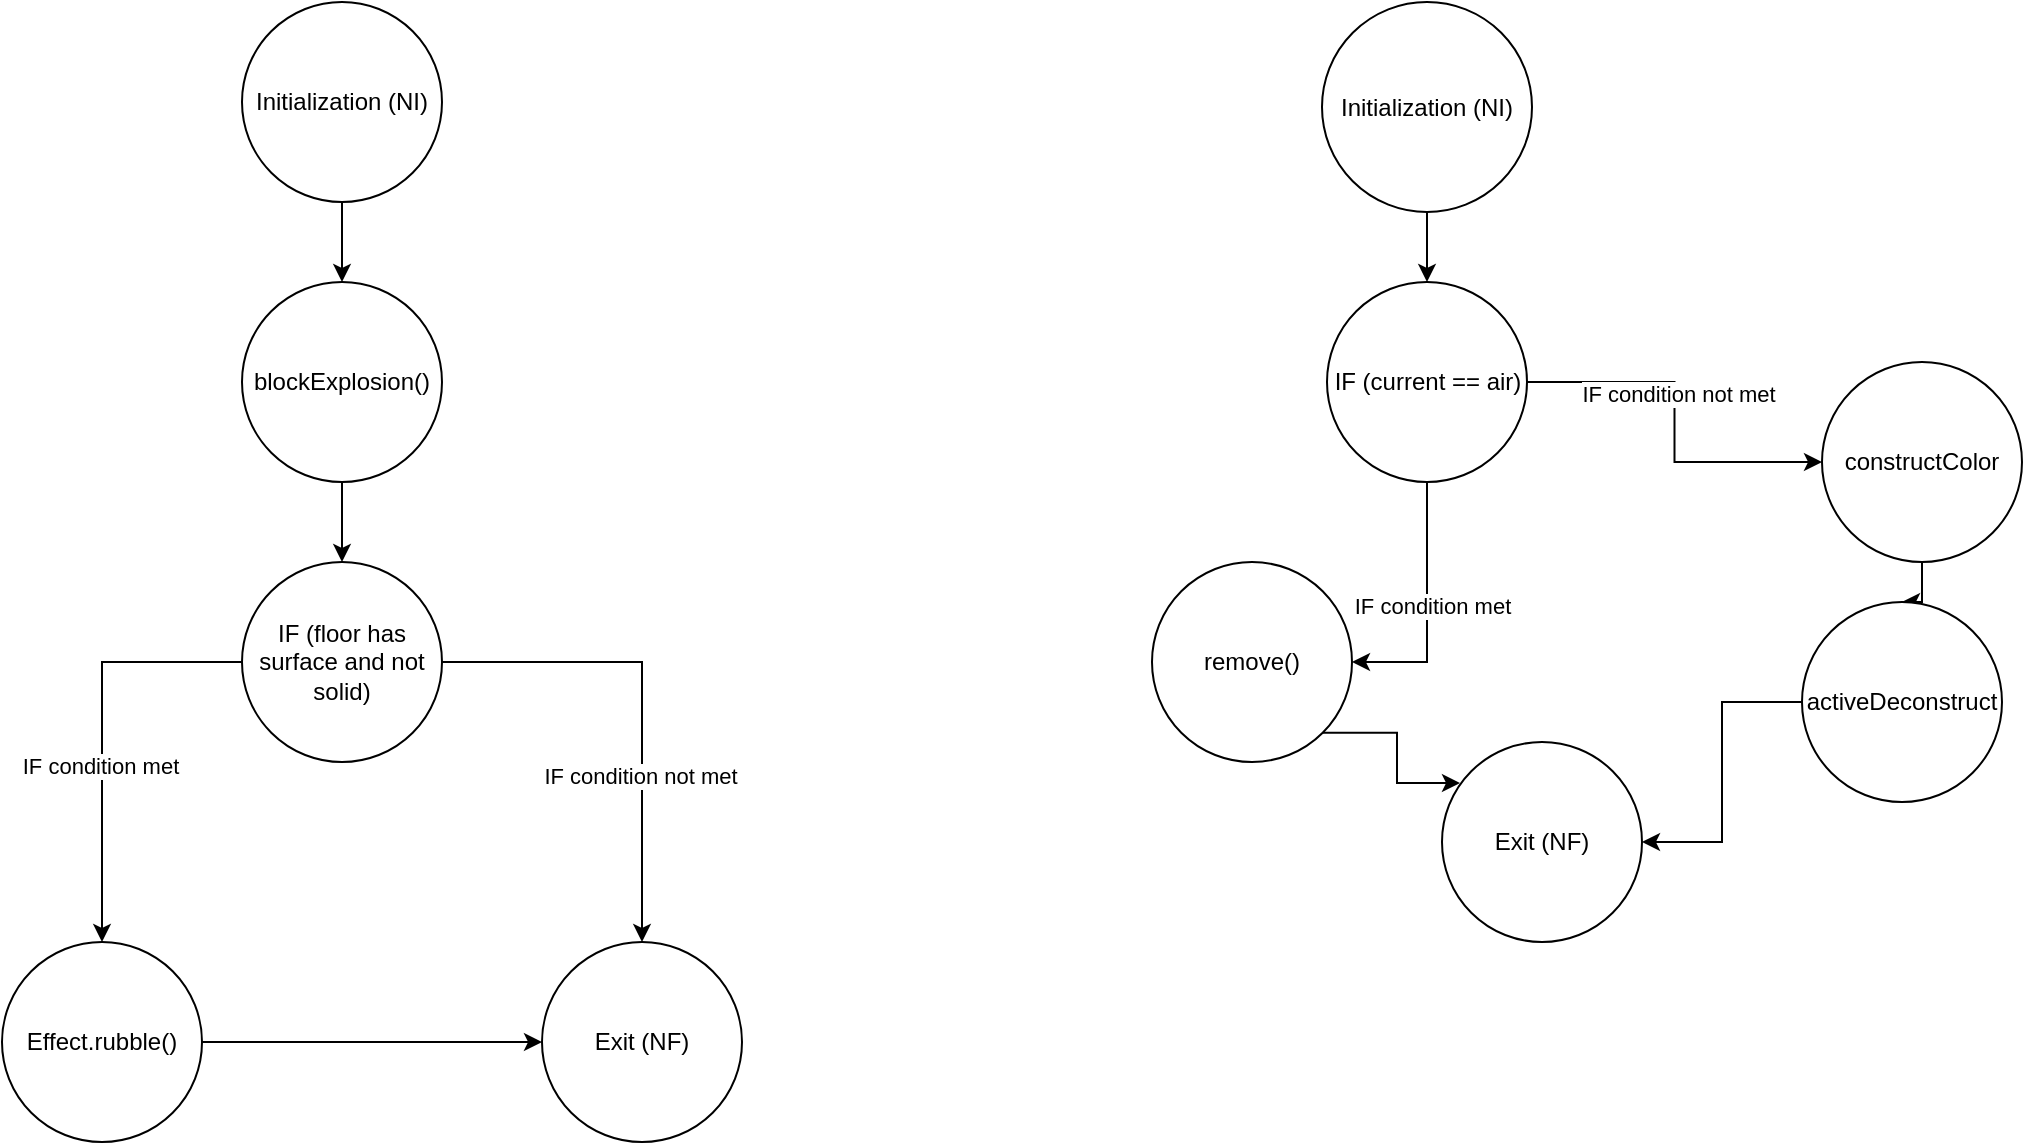 <mxfile version="21.1.2" type="google">
  <diagram name="Page-1" id="NZUghAeygN4xOzFgyzNi">
    <mxGraphModel grid="1" page="1" gridSize="10" guides="1" tooltips="1" connect="1" arrows="1" fold="1" pageScale="1" pageWidth="850" pageHeight="1100" math="0" shadow="0">
      <root>
        <mxCell id="0" />
        <mxCell id="1" parent="0" />
        <mxCell id="MWtYMCLdKbaBGjOGP5J6-3" value="" style="edgeStyle=orthogonalEdgeStyle;rounded=0;orthogonalLoop=1;jettySize=auto;html=1;" edge="1" parent="1" source="MWtYMCLdKbaBGjOGP5J6-1" target="MWtYMCLdKbaBGjOGP5J6-2">
          <mxGeometry relative="1" as="geometry" />
        </mxCell>
        <mxCell id="MWtYMCLdKbaBGjOGP5J6-1" value="Initialization (NI)" style="ellipse;whiteSpace=wrap;html=1;aspect=fixed;" vertex="1" parent="1">
          <mxGeometry x="-130" y="280" width="100" height="100" as="geometry" />
        </mxCell>
        <mxCell id="MWtYMCLdKbaBGjOGP5J6-17" style="edgeStyle=orthogonalEdgeStyle;rounded=0;orthogonalLoop=1;jettySize=auto;html=1;entryX=0.5;entryY=0;entryDx=0;entryDy=0;" edge="1" parent="1" source="MWtYMCLdKbaBGjOGP5J6-2" target="MWtYMCLdKbaBGjOGP5J6-5">
          <mxGeometry relative="1" as="geometry" />
        </mxCell>
        <mxCell id="MWtYMCLdKbaBGjOGP5J6-2" value="blockExplosion()" style="ellipse;whiteSpace=wrap;html=1;aspect=fixed;" vertex="1" parent="1">
          <mxGeometry x="-130" y="420" width="100" height="100" as="geometry" />
        </mxCell>
        <mxCell id="MWtYMCLdKbaBGjOGP5J6-10" value="" style="edgeStyle=orthogonalEdgeStyle;rounded=0;orthogonalLoop=1;jettySize=auto;html=1;" edge="1" parent="1" source="MWtYMCLdKbaBGjOGP5J6-5" target="MWtYMCLdKbaBGjOGP5J6-9">
          <mxGeometry relative="1" as="geometry" />
        </mxCell>
        <mxCell id="MWtYMCLdKbaBGjOGP5J6-31" value="IF condition met" style="edgeLabel;html=1;align=center;verticalAlign=middle;resizable=0;points=[];" connectable="0" vertex="1" parent="MWtYMCLdKbaBGjOGP5J6-10">
          <mxGeometry x="0.148" y="-1" relative="1" as="geometry">
            <mxPoint y="1" as="offset" />
          </mxGeometry>
        </mxCell>
        <mxCell id="MWtYMCLdKbaBGjOGP5J6-18" style="edgeStyle=orthogonalEdgeStyle;rounded=0;orthogonalLoop=1;jettySize=auto;html=1;entryX=0.5;entryY=0;entryDx=0;entryDy=0;" edge="1" parent="1" source="MWtYMCLdKbaBGjOGP5J6-5" target="MWtYMCLdKbaBGjOGP5J6-11">
          <mxGeometry relative="1" as="geometry" />
        </mxCell>
        <mxCell id="MWtYMCLdKbaBGjOGP5J6-32" value="IF condition not met" style="edgeLabel;html=1;align=center;verticalAlign=middle;resizable=0;points=[];" connectable="0" vertex="1" parent="MWtYMCLdKbaBGjOGP5J6-18">
          <mxGeometry x="0.304" y="-1" relative="1" as="geometry">
            <mxPoint as="offset" />
          </mxGeometry>
        </mxCell>
        <mxCell id="MWtYMCLdKbaBGjOGP5J6-5" value="IF (floor has surface and not solid)" style="ellipse;whiteSpace=wrap;html=1;aspect=fixed;" vertex="1" parent="1">
          <mxGeometry x="-130" y="560" width="100" height="100" as="geometry" />
        </mxCell>
        <mxCell id="MWtYMCLdKbaBGjOGP5J6-15" style="edgeStyle=orthogonalEdgeStyle;rounded=0;orthogonalLoop=1;jettySize=auto;html=1;entryX=0;entryY=0.5;entryDx=0;entryDy=0;" edge="1" parent="1" source="MWtYMCLdKbaBGjOGP5J6-9" target="MWtYMCLdKbaBGjOGP5J6-11">
          <mxGeometry relative="1" as="geometry" />
        </mxCell>
        <mxCell id="MWtYMCLdKbaBGjOGP5J6-9" value="Effect.rubble()" style="ellipse;whiteSpace=wrap;html=1;aspect=fixed;" vertex="1" parent="1">
          <mxGeometry x="-250" y="750" width="100" height="100" as="geometry" />
        </mxCell>
        <mxCell id="MWtYMCLdKbaBGjOGP5J6-11" value="Exit (NF)" style="ellipse;whiteSpace=wrap;html=1;aspect=fixed;" vertex="1" parent="1">
          <mxGeometry x="20" y="750" width="100" height="100" as="geometry" />
        </mxCell>
        <mxCell id="MWtYMCLdKbaBGjOGP5J6-26" style="edgeStyle=orthogonalEdgeStyle;rounded=0;orthogonalLoop=1;jettySize=auto;html=1;entryX=0.5;entryY=0;entryDx=0;entryDy=0;" edge="1" parent="1" source="MWtYMCLdKbaBGjOGP5J6-20" target="MWtYMCLdKbaBGjOGP5J6-21">
          <mxGeometry relative="1" as="geometry" />
        </mxCell>
        <mxCell id="MWtYMCLdKbaBGjOGP5J6-20" value="Initialization (NI)" style="ellipse;whiteSpace=wrap;html=1;aspect=fixed;" vertex="1" parent="1">
          <mxGeometry x="410" y="280" width="105" height="105" as="geometry" />
        </mxCell>
        <mxCell id="MWtYMCLdKbaBGjOGP5J6-27" style="edgeStyle=orthogonalEdgeStyle;rounded=0;orthogonalLoop=1;jettySize=auto;html=1;entryX=1;entryY=0.5;entryDx=0;entryDy=0;" edge="1" parent="1" source="MWtYMCLdKbaBGjOGP5J6-21" target="MWtYMCLdKbaBGjOGP5J6-22">
          <mxGeometry relative="1" as="geometry" />
        </mxCell>
        <mxCell id="MWtYMCLdKbaBGjOGP5J6-33" value="IF condition met" style="edgeLabel;html=1;align=center;verticalAlign=middle;resizable=0;points=[];" connectable="0" vertex="1" parent="MWtYMCLdKbaBGjOGP5J6-27">
          <mxGeometry x="-0.026" y="2" relative="1" as="geometry">
            <mxPoint as="offset" />
          </mxGeometry>
        </mxCell>
        <mxCell id="MWtYMCLdKbaBGjOGP5J6-43" style="edgeStyle=orthogonalEdgeStyle;rounded=0;orthogonalLoop=1;jettySize=auto;html=1;entryX=0;entryY=0.5;entryDx=0;entryDy=0;" edge="1" parent="1" source="MWtYMCLdKbaBGjOGP5J6-21" target="MWtYMCLdKbaBGjOGP5J6-28">
          <mxGeometry relative="1" as="geometry" />
        </mxCell>
        <mxCell id="MWtYMCLdKbaBGjOGP5J6-44" value="IF condition not met" style="edgeLabel;html=1;align=center;verticalAlign=middle;resizable=0;points=[];" connectable="0" vertex="1" parent="MWtYMCLdKbaBGjOGP5J6-43">
          <mxGeometry x="-0.166" y="1" relative="1" as="geometry">
            <mxPoint y="1" as="offset" />
          </mxGeometry>
        </mxCell>
        <mxCell id="MWtYMCLdKbaBGjOGP5J6-21" value="IF (current == air)" style="ellipse;whiteSpace=wrap;html=1;aspect=fixed;" vertex="1" parent="1">
          <mxGeometry x="412.5" y="420" width="100" height="100" as="geometry" />
        </mxCell>
        <mxCell id="MWtYMCLdKbaBGjOGP5J6-48" style="edgeStyle=orthogonalEdgeStyle;rounded=0;orthogonalLoop=1;jettySize=auto;html=1;exitX=1;exitY=1;exitDx=0;exitDy=0;entryX=0.09;entryY=0.205;entryDx=0;entryDy=0;entryPerimeter=0;" edge="1" parent="1" source="MWtYMCLdKbaBGjOGP5J6-22" target="MWtYMCLdKbaBGjOGP5J6-35">
          <mxGeometry relative="1" as="geometry" />
        </mxCell>
        <mxCell id="MWtYMCLdKbaBGjOGP5J6-22" value="remove()" style="ellipse;whiteSpace=wrap;html=1;aspect=fixed;" vertex="1" parent="1">
          <mxGeometry x="325" y="560" width="100" height="100" as="geometry" />
        </mxCell>
        <mxCell id="MWtYMCLdKbaBGjOGP5J6-39" style="edgeStyle=orthogonalEdgeStyle;rounded=0;orthogonalLoop=1;jettySize=auto;html=1;entryX=0.5;entryY=0;entryDx=0;entryDy=0;" edge="1" parent="1" source="MWtYMCLdKbaBGjOGP5J6-28" target="MWtYMCLdKbaBGjOGP5J6-38">
          <mxGeometry relative="1" as="geometry" />
        </mxCell>
        <mxCell id="MWtYMCLdKbaBGjOGP5J6-28" value="constructColor" style="ellipse;whiteSpace=wrap;html=1;aspect=fixed;" vertex="1" parent="1">
          <mxGeometry x="660" y="460" width="100" height="100" as="geometry" />
        </mxCell>
        <mxCell id="MWtYMCLdKbaBGjOGP5J6-35" value="Exit (NF)" style="ellipse;whiteSpace=wrap;html=1;aspect=fixed;" vertex="1" parent="1">
          <mxGeometry x="470" y="650" width="100" height="100" as="geometry" />
        </mxCell>
        <mxCell id="MWtYMCLdKbaBGjOGP5J6-47" style="edgeStyle=orthogonalEdgeStyle;rounded=0;orthogonalLoop=1;jettySize=auto;html=1;exitX=0;exitY=0.5;exitDx=0;exitDy=0;entryX=1;entryY=0.5;entryDx=0;entryDy=0;" edge="1" parent="1" source="MWtYMCLdKbaBGjOGP5J6-38" target="MWtYMCLdKbaBGjOGP5J6-35">
          <mxGeometry relative="1" as="geometry" />
        </mxCell>
        <mxCell id="MWtYMCLdKbaBGjOGP5J6-38" value="activeDeconstruct" style="ellipse;whiteSpace=wrap;html=1;aspect=fixed;" vertex="1" parent="1">
          <mxGeometry x="650" y="580" width="100" height="100" as="geometry" />
        </mxCell>
      </root>
    </mxGraphModel>
  </diagram>
</mxfile>
